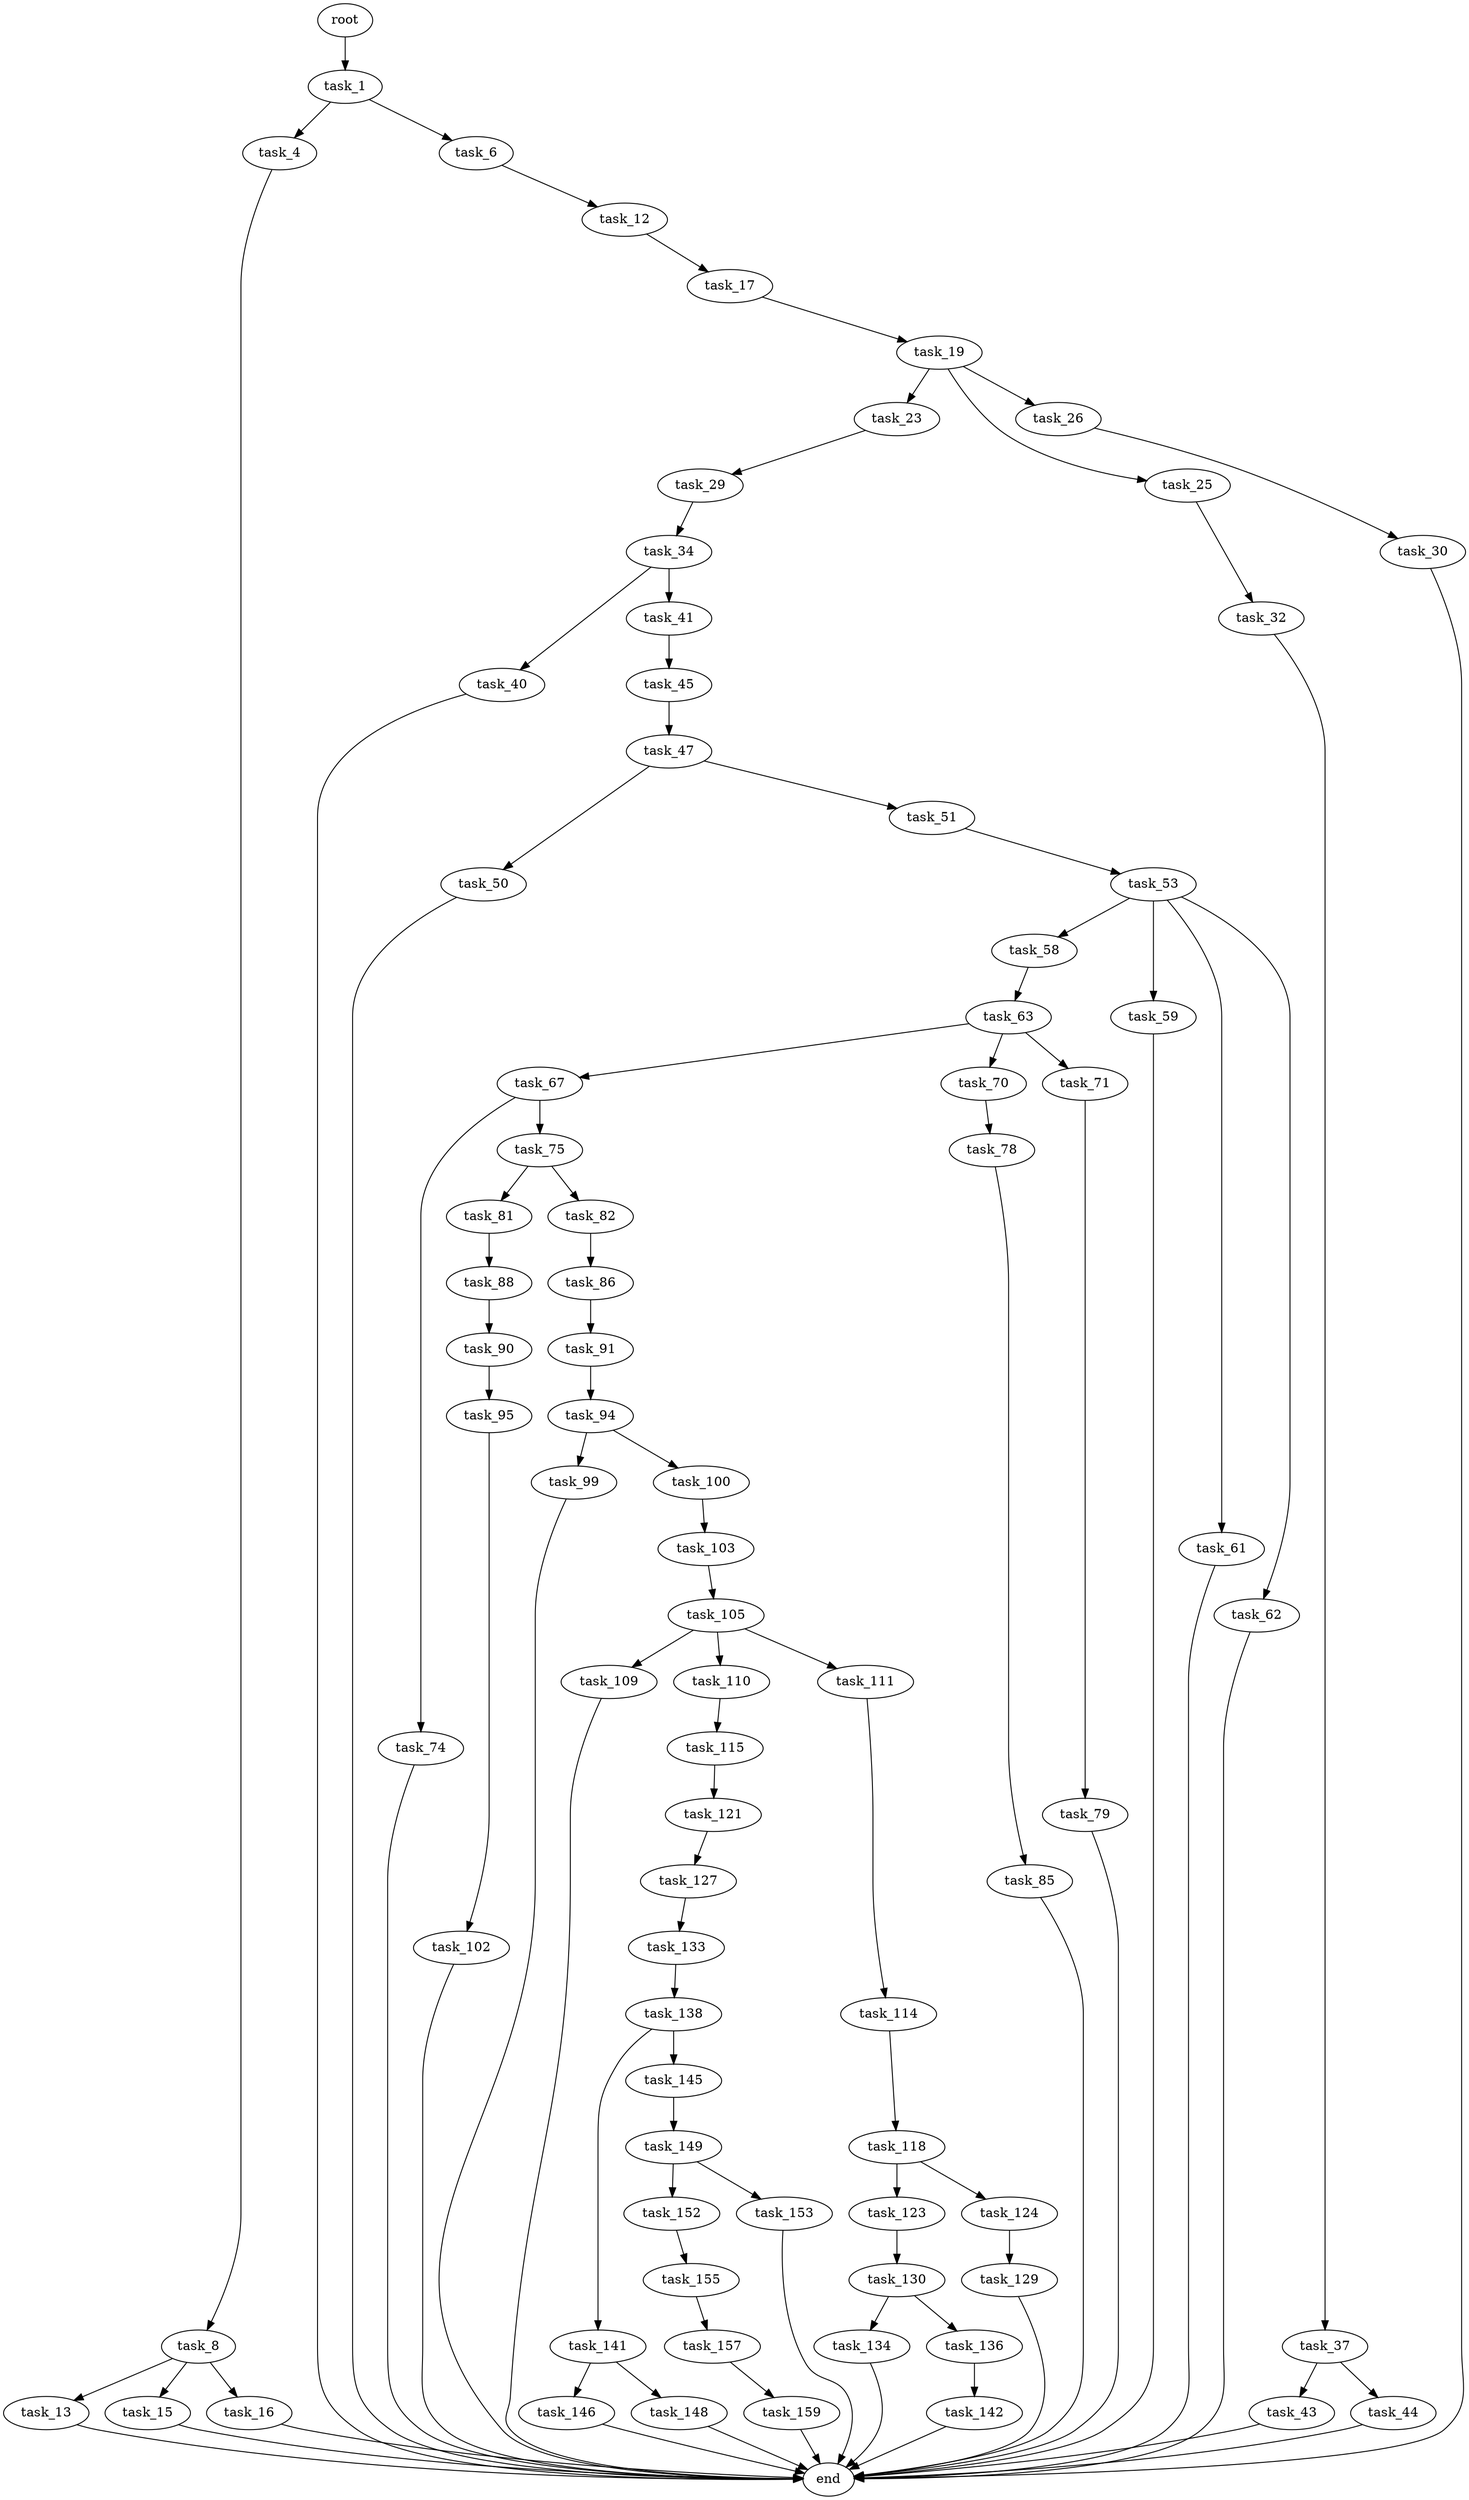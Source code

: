 digraph G {
  root [size="0.000000"];
  task_1 [size="296103028933.000000"];
  task_4 [size="28991029248.000000"];
  task_6 [size="68719476736.000000"];
  task_8 [size="6235795664.000000"];
  task_12 [size="1073741824000.000000"];
  task_13 [size="679558667800.000000"];
  task_15 [size="549755813888.000000"];
  task_16 [size="1314719993.000000"];
  task_17 [size="264270979424.000000"];
  task_19 [size="343813331367.000000"];
  task_23 [size="21032762021.000000"];
  task_25 [size="128064089899.000000"];
  task_26 [size="279647505858.000000"];
  task_29 [size="60284476703.000000"];
  task_30 [size="134217728000.000000"];
  task_32 [size="497510103857.000000"];
  task_34 [size="782757789696.000000"];
  task_37 [size="549755813888.000000"];
  task_40 [size="3626478334.000000"];
  task_41 [size="140559852337.000000"];
  task_43 [size="1073741824000.000000"];
  task_44 [size="13055714147.000000"];
  task_45 [size="1389794475487.000000"];
  task_47 [size="549755813888.000000"];
  task_50 [size="180416676745.000000"];
  task_51 [size="368293445632.000000"];
  task_53 [size="18007965592.000000"];
  task_58 [size="68719476736.000000"];
  task_59 [size="923664815329.000000"];
  task_61 [size="51503186882.000000"];
  task_62 [size="317914072767.000000"];
  task_63 [size="28991029248.000000"];
  task_67 [size="28991029248.000000"];
  task_70 [size="1435223821.000000"];
  task_71 [size="132339589329.000000"];
  task_74 [size="39760056415.000000"];
  task_75 [size="18744333930.000000"];
  task_78 [size="68719476736.000000"];
  task_79 [size="3253229832.000000"];
  task_81 [size="239417464751.000000"];
  task_82 [size="24541797664.000000"];
  task_85 [size="417641104429.000000"];
  task_86 [size="393088614360.000000"];
  task_88 [size="1152708105.000000"];
  task_90 [size="134217728000.000000"];
  task_91 [size="1073741824000.000000"];
  task_94 [size="608034409078.000000"];
  task_95 [size="549755813888.000000"];
  task_99 [size="746378146002.000000"];
  task_100 [size="40241281892.000000"];
  task_102 [size="4727887313.000000"];
  task_103 [size="746963084018.000000"];
  task_105 [size="140346647679.000000"];
  task_109 [size="110861780752.000000"];
  task_110 [size="782757789696.000000"];
  task_111 [size="156550295781.000000"];
  task_114 [size="165346041373.000000"];
  task_115 [size="27835889479.000000"];
  task_118 [size="1209282211635.000000"];
  task_121 [size="8589934592.000000"];
  task_123 [size="1073741824000.000000"];
  task_124 [size="68719476736.000000"];
  task_127 [size="68719476736.000000"];
  task_129 [size="53840889125.000000"];
  task_130 [size="6978974198.000000"];
  task_133 [size="665293214.000000"];
  task_134 [size="15303269828.000000"];
  task_136 [size="428582088083.000000"];
  task_138 [size="68719476736.000000"];
  task_141 [size="17119888061.000000"];
  task_142 [size="41068569080.000000"];
  task_145 [size="16686009252.000000"];
  task_146 [size="8589934592.000000"];
  task_148 [size="861677415.000000"];
  task_149 [size="231928233984.000000"];
  task_152 [size="8589934592.000000"];
  task_153 [size="549755813888.000000"];
  task_155 [size="549755813888.000000"];
  task_157 [size="641877739202.000000"];
  task_159 [size="13196072280.000000"];
  end [size="0.000000"];

  root -> task_1 [size="1.000000"];
  task_1 -> task_4 [size="536870912.000000"];
  task_1 -> task_6 [size="536870912.000000"];
  task_4 -> task_8 [size="75497472.000000"];
  task_6 -> task_12 [size="134217728.000000"];
  task_8 -> task_13 [size="33554432.000000"];
  task_8 -> task_15 [size="33554432.000000"];
  task_8 -> task_16 [size="33554432.000000"];
  task_12 -> task_17 [size="838860800.000000"];
  task_13 -> end [size="1.000000"];
  task_15 -> end [size="1.000000"];
  task_16 -> end [size="1.000000"];
  task_17 -> task_19 [size="209715200.000000"];
  task_19 -> task_23 [size="301989888.000000"];
  task_19 -> task_25 [size="301989888.000000"];
  task_19 -> task_26 [size="301989888.000000"];
  task_23 -> task_29 [size="536870912.000000"];
  task_25 -> task_32 [size="134217728.000000"];
  task_26 -> task_30 [size="209715200.000000"];
  task_29 -> task_34 [size="134217728.000000"];
  task_30 -> end [size="1.000000"];
  task_32 -> task_37 [size="536870912.000000"];
  task_34 -> task_40 [size="679477248.000000"];
  task_34 -> task_41 [size="679477248.000000"];
  task_37 -> task_43 [size="536870912.000000"];
  task_37 -> task_44 [size="536870912.000000"];
  task_40 -> end [size="1.000000"];
  task_41 -> task_45 [size="301989888.000000"];
  task_43 -> end [size="1.000000"];
  task_44 -> end [size="1.000000"];
  task_45 -> task_47 [size="838860800.000000"];
  task_47 -> task_50 [size="536870912.000000"];
  task_47 -> task_51 [size="536870912.000000"];
  task_50 -> end [size="1.000000"];
  task_51 -> task_53 [size="411041792.000000"];
  task_53 -> task_58 [size="679477248.000000"];
  task_53 -> task_59 [size="679477248.000000"];
  task_53 -> task_61 [size="679477248.000000"];
  task_53 -> task_62 [size="679477248.000000"];
  task_58 -> task_63 [size="134217728.000000"];
  task_59 -> end [size="1.000000"];
  task_61 -> end [size="1.000000"];
  task_62 -> end [size="1.000000"];
  task_63 -> task_67 [size="75497472.000000"];
  task_63 -> task_70 [size="75497472.000000"];
  task_63 -> task_71 [size="75497472.000000"];
  task_67 -> task_74 [size="75497472.000000"];
  task_67 -> task_75 [size="75497472.000000"];
  task_70 -> task_78 [size="75497472.000000"];
  task_71 -> task_79 [size="536870912.000000"];
  task_74 -> end [size="1.000000"];
  task_75 -> task_81 [size="838860800.000000"];
  task_75 -> task_82 [size="838860800.000000"];
  task_78 -> task_85 [size="134217728.000000"];
  task_79 -> end [size="1.000000"];
  task_81 -> task_88 [size="536870912.000000"];
  task_82 -> task_86 [size="411041792.000000"];
  task_85 -> end [size="1.000000"];
  task_86 -> task_91 [size="679477248.000000"];
  task_88 -> task_90 [size="33554432.000000"];
  task_90 -> task_95 [size="209715200.000000"];
  task_91 -> task_94 [size="838860800.000000"];
  task_94 -> task_99 [size="536870912.000000"];
  task_94 -> task_100 [size="536870912.000000"];
  task_95 -> task_102 [size="536870912.000000"];
  task_99 -> end [size="1.000000"];
  task_100 -> task_103 [size="838860800.000000"];
  task_102 -> end [size="1.000000"];
  task_103 -> task_105 [size="536870912.000000"];
  task_105 -> task_109 [size="301989888.000000"];
  task_105 -> task_110 [size="301989888.000000"];
  task_105 -> task_111 [size="301989888.000000"];
  task_109 -> end [size="1.000000"];
  task_110 -> task_115 [size="679477248.000000"];
  task_111 -> task_114 [size="411041792.000000"];
  task_114 -> task_118 [size="209715200.000000"];
  task_115 -> task_121 [size="33554432.000000"];
  task_118 -> task_123 [size="838860800.000000"];
  task_118 -> task_124 [size="838860800.000000"];
  task_121 -> task_127 [size="33554432.000000"];
  task_123 -> task_130 [size="838860800.000000"];
  task_124 -> task_129 [size="134217728.000000"];
  task_127 -> task_133 [size="134217728.000000"];
  task_129 -> end [size="1.000000"];
  task_130 -> task_134 [size="209715200.000000"];
  task_130 -> task_136 [size="209715200.000000"];
  task_133 -> task_138 [size="33554432.000000"];
  task_134 -> end [size="1.000000"];
  task_136 -> task_142 [size="536870912.000000"];
  task_138 -> task_141 [size="134217728.000000"];
  task_138 -> task_145 [size="134217728.000000"];
  task_141 -> task_146 [size="301989888.000000"];
  task_141 -> task_148 [size="301989888.000000"];
  task_142 -> end [size="1.000000"];
  task_145 -> task_149 [size="838860800.000000"];
  task_146 -> end [size="1.000000"];
  task_148 -> end [size="1.000000"];
  task_149 -> task_152 [size="301989888.000000"];
  task_149 -> task_153 [size="301989888.000000"];
  task_152 -> task_155 [size="33554432.000000"];
  task_153 -> end [size="1.000000"];
  task_155 -> task_157 [size="536870912.000000"];
  task_157 -> task_159 [size="411041792.000000"];
  task_159 -> end [size="1.000000"];
}
